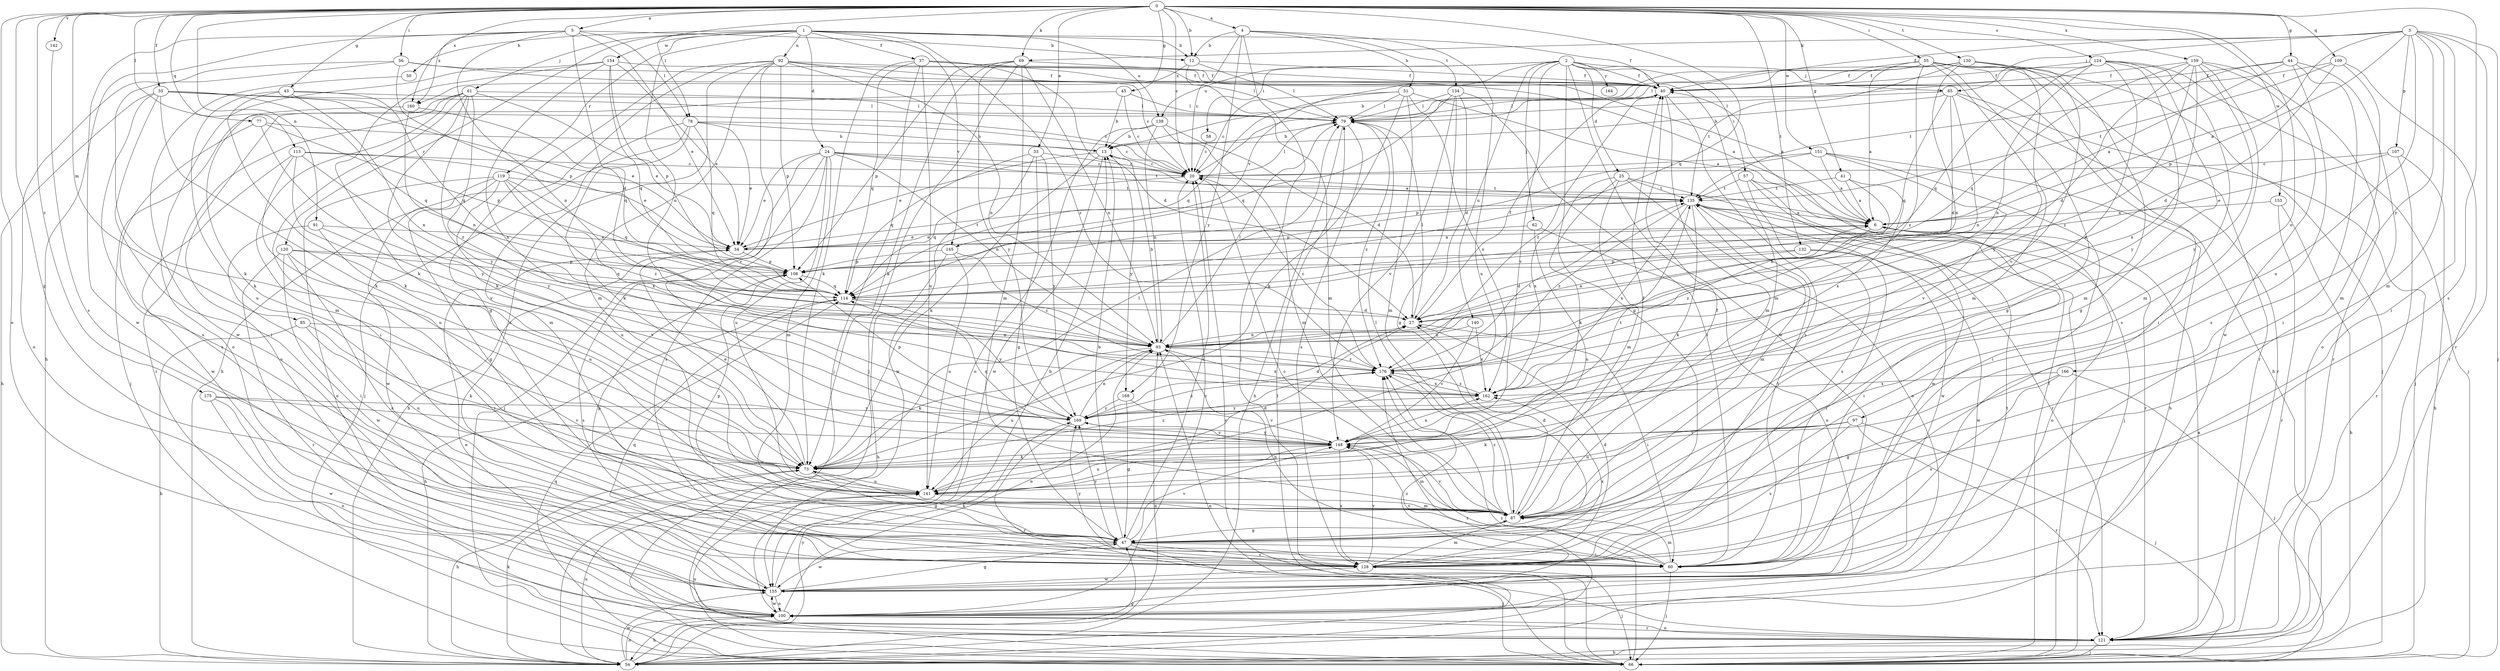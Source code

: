 strict digraph  {
0;
1;
2;
3;
4;
5;
6;
12;
13;
20;
24;
25;
27;
33;
34;
35;
37;
40;
41;
43;
44;
45;
47;
50;
51;
54;
55;
56;
57;
58;
60;
61;
62;
65;
66;
69;
73;
77;
78;
79;
85;
87;
91;
92;
93;
97;
100;
107;
108;
109;
113;
114;
119;
120;
121;
124;
128;
130;
132;
134;
135;
138;
140;
141;
142;
145;
148;
151;
153;
154;
155;
159;
160;
162;
164;
166;
168;
169;
175;
176;
0 -> 4  [label=a];
0 -> 5  [label=a];
0 -> 12  [label=b];
0 -> 20  [label=c];
0 -> 33  [label=e];
0 -> 35  [label=f];
0 -> 41  [label=g];
0 -> 43  [label=g];
0 -> 44  [label=g];
0 -> 45  [label=g];
0 -> 47  [label=g];
0 -> 55  [label=i];
0 -> 56  [label=i];
0 -> 69  [label=k];
0 -> 77  [label=l];
0 -> 78  [label=l];
0 -> 85  [label=m];
0 -> 91  [label=n];
0 -> 97  [label=o];
0 -> 100  [label=o];
0 -> 109  [label=q];
0 -> 113  [label=q];
0 -> 114  [label=q];
0 -> 124  [label=s];
0 -> 128  [label=s];
0 -> 130  [label=t];
0 -> 132  [label=t];
0 -> 142  [label=v];
0 -> 151  [label=w];
0 -> 153  [label=w];
0 -> 159  [label=x];
0 -> 160  [label=x];
0 -> 175  [label=z];
1 -> 12  [label=b];
1 -> 24  [label=d];
1 -> 37  [label=f];
1 -> 40  [label=f];
1 -> 50  [label=h];
1 -> 61  [label=j];
1 -> 92  [label=n];
1 -> 93  [label=n];
1 -> 119  [label=r];
1 -> 120  [label=r];
1 -> 138  [label=u];
1 -> 145  [label=v];
1 -> 154  [label=w];
1 -> 176  [label=z];
2 -> 25  [label=d];
2 -> 40  [label=f];
2 -> 47  [label=g];
2 -> 57  [label=i];
2 -> 58  [label=i];
2 -> 62  [label=j];
2 -> 65  [label=j];
2 -> 87  [label=m];
2 -> 138  [label=u];
2 -> 140  [label=u];
2 -> 145  [label=v];
2 -> 148  [label=v];
2 -> 155  [label=w];
2 -> 164  [label=y];
3 -> 6  [label=a];
3 -> 40  [label=f];
3 -> 60  [label=i];
3 -> 65  [label=j];
3 -> 66  [label=j];
3 -> 69  [label=k];
3 -> 87  [label=m];
3 -> 107  [label=p];
3 -> 108  [label=p];
3 -> 121  [label=r];
3 -> 141  [label=u];
3 -> 166  [label=y];
4 -> 12  [label=b];
4 -> 20  [label=c];
4 -> 51  [label=h];
4 -> 66  [label=j];
4 -> 134  [label=t];
4 -> 141  [label=u];
4 -> 168  [label=y];
5 -> 12  [label=b];
5 -> 27  [label=d];
5 -> 34  [label=e];
5 -> 54  [label=h];
5 -> 78  [label=l];
5 -> 93  [label=n];
5 -> 155  [label=w];
5 -> 160  [label=x];
6 -> 34  [label=e];
6 -> 60  [label=i];
6 -> 100  [label=o];
6 -> 176  [label=z];
12 -> 40  [label=f];
12 -> 79  [label=l];
12 -> 87  [label=m];
12 -> 160  [label=x];
13 -> 20  [label=c];
13 -> 34  [label=e];
13 -> 73  [label=k];
13 -> 155  [label=w];
13 -> 168  [label=y];
20 -> 79  [label=l];
20 -> 114  [label=q];
20 -> 135  [label=t];
24 -> 6  [label=a];
24 -> 20  [label=c];
24 -> 34  [label=e];
24 -> 54  [label=h];
24 -> 66  [label=j];
24 -> 87  [label=m];
24 -> 93  [label=n];
24 -> 128  [label=s];
24 -> 135  [label=t];
24 -> 141  [label=u];
25 -> 73  [label=k];
25 -> 87  [label=m];
25 -> 100  [label=o];
25 -> 121  [label=r];
25 -> 135  [label=t];
25 -> 162  [label=x];
27 -> 40  [label=f];
27 -> 60  [label=i];
27 -> 79  [label=l];
27 -> 93  [label=n];
33 -> 20  [label=c];
33 -> 47  [label=g];
33 -> 114  [label=q];
33 -> 155  [label=w];
33 -> 169  [label=y];
34 -> 6  [label=a];
34 -> 108  [label=p];
34 -> 135  [label=t];
35 -> 20  [label=c];
35 -> 34  [label=e];
35 -> 54  [label=h];
35 -> 60  [label=i];
35 -> 73  [label=k];
35 -> 79  [label=l];
35 -> 114  [label=q];
35 -> 128  [label=s];
37 -> 6  [label=a];
37 -> 27  [label=d];
37 -> 40  [label=f];
37 -> 66  [label=j];
37 -> 73  [label=k];
37 -> 114  [label=q];
37 -> 141  [label=u];
40 -> 79  [label=l];
40 -> 87  [label=m];
40 -> 128  [label=s];
40 -> 176  [label=z];
41 -> 6  [label=a];
41 -> 93  [label=n];
41 -> 135  [label=t];
41 -> 162  [label=x];
43 -> 73  [label=k];
43 -> 79  [label=l];
43 -> 93  [label=n];
43 -> 114  [label=q];
43 -> 141  [label=u];
44 -> 6  [label=a];
44 -> 40  [label=f];
44 -> 60  [label=i];
44 -> 100  [label=o];
44 -> 128  [label=s];
44 -> 135  [label=t];
45 -> 13  [label=b];
45 -> 20  [label=c];
45 -> 73  [label=k];
45 -> 79  [label=l];
47 -> 13  [label=b];
47 -> 20  [label=c];
47 -> 60  [label=i];
47 -> 66  [label=j];
47 -> 73  [label=k];
47 -> 108  [label=p];
47 -> 128  [label=s];
47 -> 148  [label=v];
47 -> 155  [label=w];
47 -> 169  [label=y];
50 -> 155  [label=w];
51 -> 6  [label=a];
51 -> 20  [label=c];
51 -> 73  [label=k];
51 -> 79  [label=l];
51 -> 87  [label=m];
51 -> 114  [label=q];
51 -> 162  [label=x];
54 -> 47  [label=g];
54 -> 73  [label=k];
54 -> 79  [label=l];
54 -> 93  [label=n];
54 -> 100  [label=o];
54 -> 141  [label=u];
54 -> 155  [label=w];
54 -> 169  [label=y];
54 -> 176  [label=z];
55 -> 6  [label=a];
55 -> 13  [label=b];
55 -> 20  [label=c];
55 -> 40  [label=f];
55 -> 47  [label=g];
55 -> 54  [label=h];
55 -> 60  [label=i];
55 -> 66  [label=j];
55 -> 87  [label=m];
55 -> 121  [label=r];
55 -> 176  [label=z];
56 -> 40  [label=f];
56 -> 73  [label=k];
56 -> 79  [label=l];
56 -> 100  [label=o];
56 -> 108  [label=p];
57 -> 66  [label=j];
57 -> 121  [label=r];
57 -> 128  [label=s];
57 -> 135  [label=t];
57 -> 155  [label=w];
58 -> 20  [label=c];
60 -> 20  [label=c];
60 -> 66  [label=j];
60 -> 87  [label=m];
60 -> 93  [label=n];
60 -> 135  [label=t];
60 -> 148  [label=v];
61 -> 34  [label=e];
61 -> 60  [label=i];
61 -> 73  [label=k];
61 -> 79  [label=l];
61 -> 87  [label=m];
61 -> 100  [label=o];
61 -> 121  [label=r];
61 -> 169  [label=y];
61 -> 176  [label=z];
62 -> 34  [label=e];
62 -> 100  [label=o];
62 -> 141  [label=u];
65 -> 13  [label=b];
65 -> 27  [label=d];
65 -> 66  [label=j];
65 -> 79  [label=l];
65 -> 93  [label=n];
65 -> 114  [label=q];
65 -> 121  [label=r];
66 -> 20  [label=c];
66 -> 40  [label=f];
66 -> 93  [label=n];
66 -> 114  [label=q];
66 -> 141  [label=u];
66 -> 176  [label=z];
69 -> 40  [label=f];
69 -> 66  [label=j];
69 -> 73  [label=k];
69 -> 87  [label=m];
69 -> 93  [label=n];
69 -> 108  [label=p];
69 -> 169  [label=y];
73 -> 34  [label=e];
73 -> 47  [label=g];
73 -> 54  [label=h];
73 -> 79  [label=l];
73 -> 141  [label=u];
73 -> 176  [label=z];
77 -> 13  [label=b];
77 -> 108  [label=p];
77 -> 128  [label=s];
77 -> 169  [label=y];
78 -> 13  [label=b];
78 -> 20  [label=c];
78 -> 34  [label=e];
78 -> 66  [label=j];
78 -> 73  [label=k];
78 -> 87  [label=m];
78 -> 114  [label=q];
79 -> 13  [label=b];
79 -> 54  [label=h];
79 -> 128  [label=s];
79 -> 176  [label=z];
85 -> 54  [label=h];
85 -> 73  [label=k];
85 -> 93  [label=n];
85 -> 141  [label=u];
87 -> 27  [label=d];
87 -> 40  [label=f];
87 -> 47  [label=g];
87 -> 79  [label=l];
87 -> 108  [label=p];
87 -> 148  [label=v];
87 -> 176  [label=z];
91 -> 34  [label=e];
91 -> 60  [label=i];
91 -> 141  [label=u];
91 -> 148  [label=v];
92 -> 6  [label=a];
92 -> 20  [label=c];
92 -> 40  [label=f];
92 -> 47  [label=g];
92 -> 54  [label=h];
92 -> 87  [label=m];
92 -> 93  [label=n];
92 -> 108  [label=p];
92 -> 128  [label=s];
92 -> 148  [label=v];
93 -> 6  [label=a];
93 -> 13  [label=b];
93 -> 73  [label=k];
93 -> 79  [label=l];
93 -> 141  [label=u];
93 -> 162  [label=x];
93 -> 176  [label=z];
97 -> 66  [label=j];
97 -> 73  [label=k];
97 -> 121  [label=r];
97 -> 128  [label=s];
97 -> 141  [label=u];
97 -> 148  [label=v];
100 -> 20  [label=c];
100 -> 54  [label=h];
100 -> 93  [label=n];
100 -> 121  [label=r];
100 -> 135  [label=t];
100 -> 155  [label=w];
100 -> 176  [label=z];
107 -> 20  [label=c];
107 -> 34  [label=e];
107 -> 54  [label=h];
107 -> 121  [label=r];
108 -> 114  [label=q];
108 -> 128  [label=s];
109 -> 27  [label=d];
109 -> 40  [label=f];
109 -> 87  [label=m];
109 -> 121  [label=r];
109 -> 135  [label=t];
113 -> 20  [label=c];
113 -> 34  [label=e];
113 -> 141  [label=u];
113 -> 148  [label=v];
113 -> 155  [label=w];
113 -> 169  [label=y];
114 -> 27  [label=d];
114 -> 54  [label=h];
114 -> 169  [label=y];
119 -> 47  [label=g];
119 -> 100  [label=o];
119 -> 114  [label=q];
119 -> 135  [label=t];
119 -> 141  [label=u];
119 -> 155  [label=w];
119 -> 162  [label=x];
119 -> 176  [label=z];
120 -> 60  [label=i];
120 -> 108  [label=p];
120 -> 114  [label=q];
120 -> 121  [label=r];
120 -> 128  [label=s];
120 -> 155  [label=w];
121 -> 6  [label=a];
121 -> 34  [label=e];
121 -> 54  [label=h];
121 -> 66  [label=j];
121 -> 100  [label=o];
124 -> 40  [label=f];
124 -> 47  [label=g];
124 -> 66  [label=j];
124 -> 79  [label=l];
124 -> 87  [label=m];
124 -> 93  [label=n];
124 -> 114  [label=q];
124 -> 162  [label=x];
124 -> 169  [label=y];
128 -> 27  [label=d];
128 -> 66  [label=j];
128 -> 87  [label=m];
128 -> 148  [label=v];
128 -> 155  [label=w];
128 -> 162  [label=x];
128 -> 169  [label=y];
130 -> 40  [label=f];
130 -> 79  [label=l];
130 -> 87  [label=m];
130 -> 93  [label=n];
130 -> 135  [label=t];
130 -> 148  [label=v];
130 -> 169  [label=y];
132 -> 27  [label=d];
132 -> 60  [label=i];
132 -> 108  [label=p];
132 -> 155  [label=w];
134 -> 27  [label=d];
134 -> 47  [label=g];
134 -> 60  [label=i];
134 -> 79  [label=l];
134 -> 114  [label=q];
134 -> 148  [label=v];
135 -> 6  [label=a];
135 -> 66  [label=j];
135 -> 73  [label=k];
135 -> 87  [label=m];
135 -> 108  [label=p];
135 -> 155  [label=w];
135 -> 162  [label=x];
135 -> 176  [label=z];
138 -> 13  [label=b];
138 -> 27  [label=d];
138 -> 87  [label=m];
138 -> 93  [label=n];
138 -> 100  [label=o];
140 -> 93  [label=n];
140 -> 148  [label=v];
140 -> 162  [label=x];
141 -> 27  [label=d];
141 -> 40  [label=f];
141 -> 87  [label=m];
142 -> 128  [label=s];
145 -> 54  [label=h];
145 -> 108  [label=p];
145 -> 141  [label=u];
145 -> 176  [label=z];
148 -> 73  [label=k];
148 -> 87  [label=m];
148 -> 114  [label=q];
148 -> 128  [label=s];
148 -> 135  [label=t];
148 -> 141  [label=u];
148 -> 162  [label=x];
148 -> 169  [label=y];
151 -> 6  [label=a];
151 -> 20  [label=c];
151 -> 54  [label=h];
151 -> 60  [label=i];
151 -> 108  [label=p];
151 -> 148  [label=v];
153 -> 6  [label=a];
153 -> 54  [label=h];
153 -> 121  [label=r];
154 -> 34  [label=e];
154 -> 40  [label=f];
154 -> 73  [label=k];
154 -> 100  [label=o];
154 -> 108  [label=p];
154 -> 114  [label=q];
154 -> 162  [label=x];
155 -> 13  [label=b];
155 -> 47  [label=g];
155 -> 100  [label=o];
155 -> 114  [label=q];
159 -> 27  [label=d];
159 -> 40  [label=f];
159 -> 114  [label=q];
159 -> 121  [label=r];
159 -> 128  [label=s];
159 -> 155  [label=w];
159 -> 162  [label=x];
159 -> 169  [label=y];
159 -> 176  [label=z];
160 -> 66  [label=j];
160 -> 93  [label=n];
160 -> 114  [label=q];
162 -> 169  [label=y];
162 -> 176  [label=z];
166 -> 47  [label=g];
166 -> 66  [label=j];
166 -> 128  [label=s];
166 -> 162  [label=x];
168 -> 47  [label=g];
168 -> 148  [label=v];
168 -> 169  [label=y];
169 -> 27  [label=d];
169 -> 93  [label=n];
169 -> 108  [label=p];
169 -> 121  [label=r];
169 -> 148  [label=v];
169 -> 176  [label=z];
175 -> 100  [label=o];
175 -> 148  [label=v];
175 -> 155  [label=w];
175 -> 169  [label=y];
176 -> 20  [label=c];
176 -> 135  [label=t];
176 -> 162  [label=x];
}
